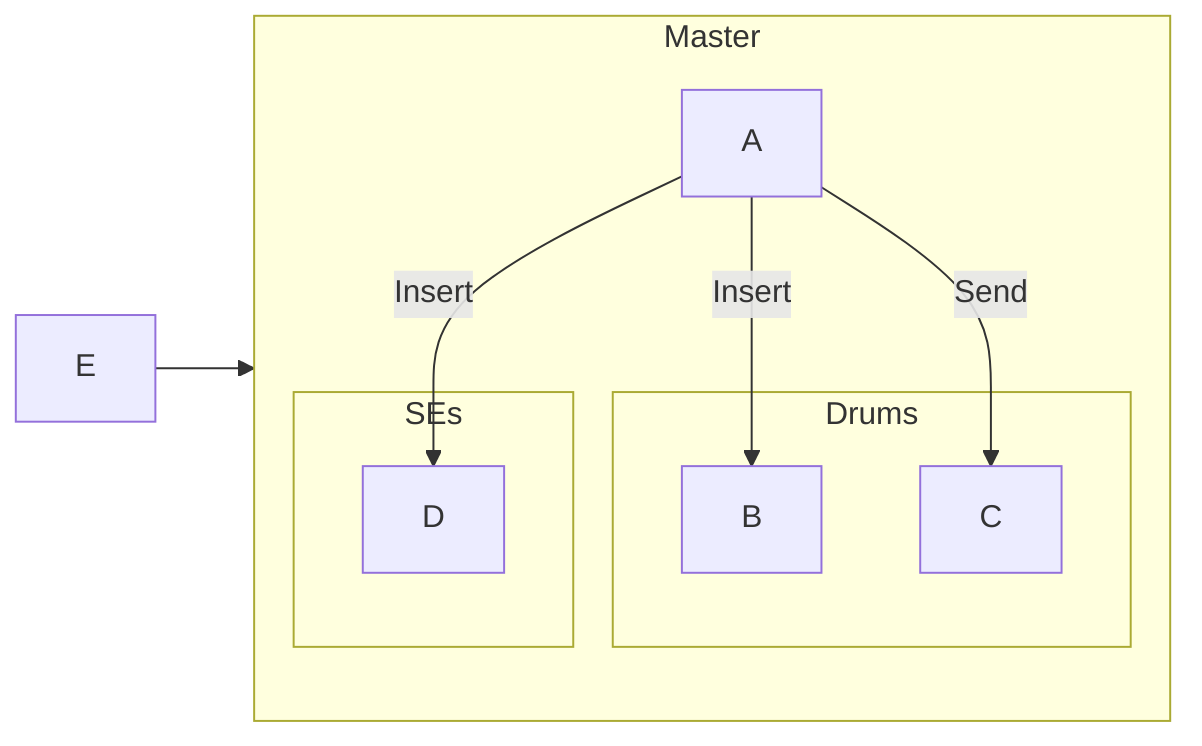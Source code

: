flowchart LR
    E --> Master
    %% PluginName -->|Insert OR Send| TrackName
    subgraph Master
        A -->|Insert| B
        A -->|Send| C
        A -->|Insert| D
        %% TrackName In Drums
        subgraph Drums
            B
            C
        end
        %% TrackName In SEs
        subgraph SEs
            D
        end
    end
